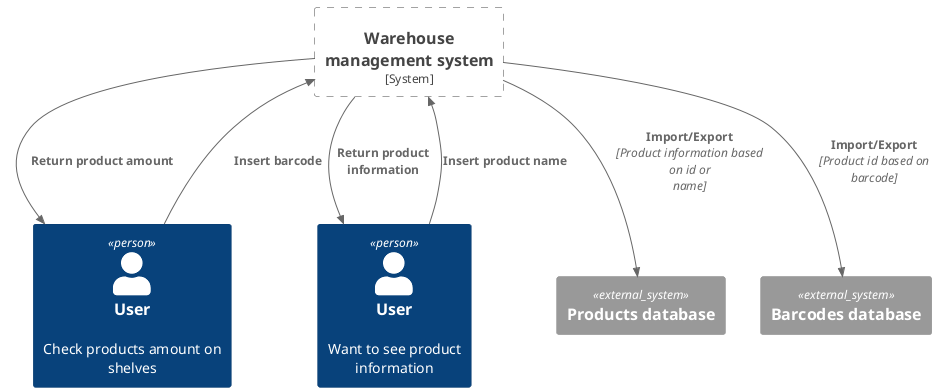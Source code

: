 @startuml
!include <C4/C4_Container>

Person(user_1, "User", "Check products amount on shelves")
Person(user_2, "User", "Want to see product information")

System_Boundary(boundary, "Warehouse management system") {

}

System_Ext(Pdb, "Products database")
System_Ext(Bdb, "Barcodes database")

Rel(user_1, boundary, "Insert barcode")
Rel(boundary, user_1, "Return product amount")

Rel(user_2, boundary, "Insert product name")
Rel(boundary, user_2, "Return product information")

Rel(boundary, Bdb, "Import/Export", "Product id based on barcode")

Rel(boundary, Pdb, "Import/Export", "Product information based on id or name")
@enduml